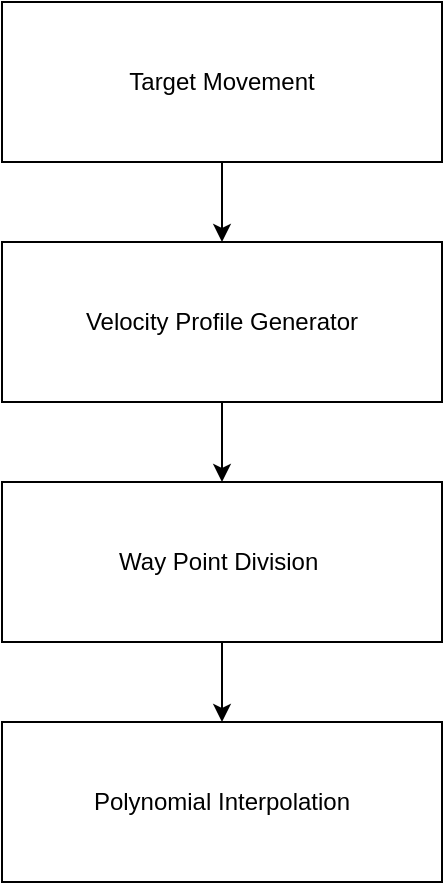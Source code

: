 <mxfile version="24.4.0" type="device">
  <diagram name="Page-1" id="Si5BDbEPkWmF_99Pl2RE">
    <mxGraphModel dx="794" dy="513" grid="1" gridSize="10" guides="1" tooltips="1" connect="1" arrows="1" fold="1" page="1" pageScale="1" pageWidth="850" pageHeight="1100" math="0" shadow="0">
      <root>
        <mxCell id="0" />
        <mxCell id="1" parent="0" />
        <mxCell id="hDQ86Wh3a_454LK33UL2-3" value="" style="edgeStyle=orthogonalEdgeStyle;rounded=0;orthogonalLoop=1;jettySize=auto;html=1;" edge="1" parent="1" source="hDQ86Wh3a_454LK33UL2-1" target="hDQ86Wh3a_454LK33UL2-2">
          <mxGeometry relative="1" as="geometry" />
        </mxCell>
        <mxCell id="hDQ86Wh3a_454LK33UL2-1" value="Target Movement" style="rounded=0;whiteSpace=wrap;html=1;" vertex="1" parent="1">
          <mxGeometry x="240" y="70" width="220" height="80" as="geometry" />
        </mxCell>
        <mxCell id="hDQ86Wh3a_454LK33UL2-6" value="" style="edgeStyle=orthogonalEdgeStyle;rounded=0;orthogonalLoop=1;jettySize=auto;html=1;" edge="1" parent="1" source="hDQ86Wh3a_454LK33UL2-2" target="hDQ86Wh3a_454LK33UL2-4">
          <mxGeometry relative="1" as="geometry" />
        </mxCell>
        <mxCell id="hDQ86Wh3a_454LK33UL2-2" value="Velocity Profile Generator" style="rounded=0;whiteSpace=wrap;html=1;" vertex="1" parent="1">
          <mxGeometry x="240" y="190" width="220" height="80" as="geometry" />
        </mxCell>
        <mxCell id="hDQ86Wh3a_454LK33UL2-7" value="" style="edgeStyle=orthogonalEdgeStyle;rounded=0;orthogonalLoop=1;jettySize=auto;html=1;" edge="1" parent="1" source="hDQ86Wh3a_454LK33UL2-4" target="hDQ86Wh3a_454LK33UL2-5">
          <mxGeometry relative="1" as="geometry" />
        </mxCell>
        <mxCell id="hDQ86Wh3a_454LK33UL2-4" value="Way Point Division&amp;nbsp;" style="rounded=0;whiteSpace=wrap;html=1;" vertex="1" parent="1">
          <mxGeometry x="240" y="310" width="220" height="80" as="geometry" />
        </mxCell>
        <mxCell id="hDQ86Wh3a_454LK33UL2-5" value="Polynomial Interpolation" style="rounded=0;whiteSpace=wrap;html=1;" vertex="1" parent="1">
          <mxGeometry x="240" y="430" width="220" height="80" as="geometry" />
        </mxCell>
      </root>
    </mxGraphModel>
  </diagram>
</mxfile>
